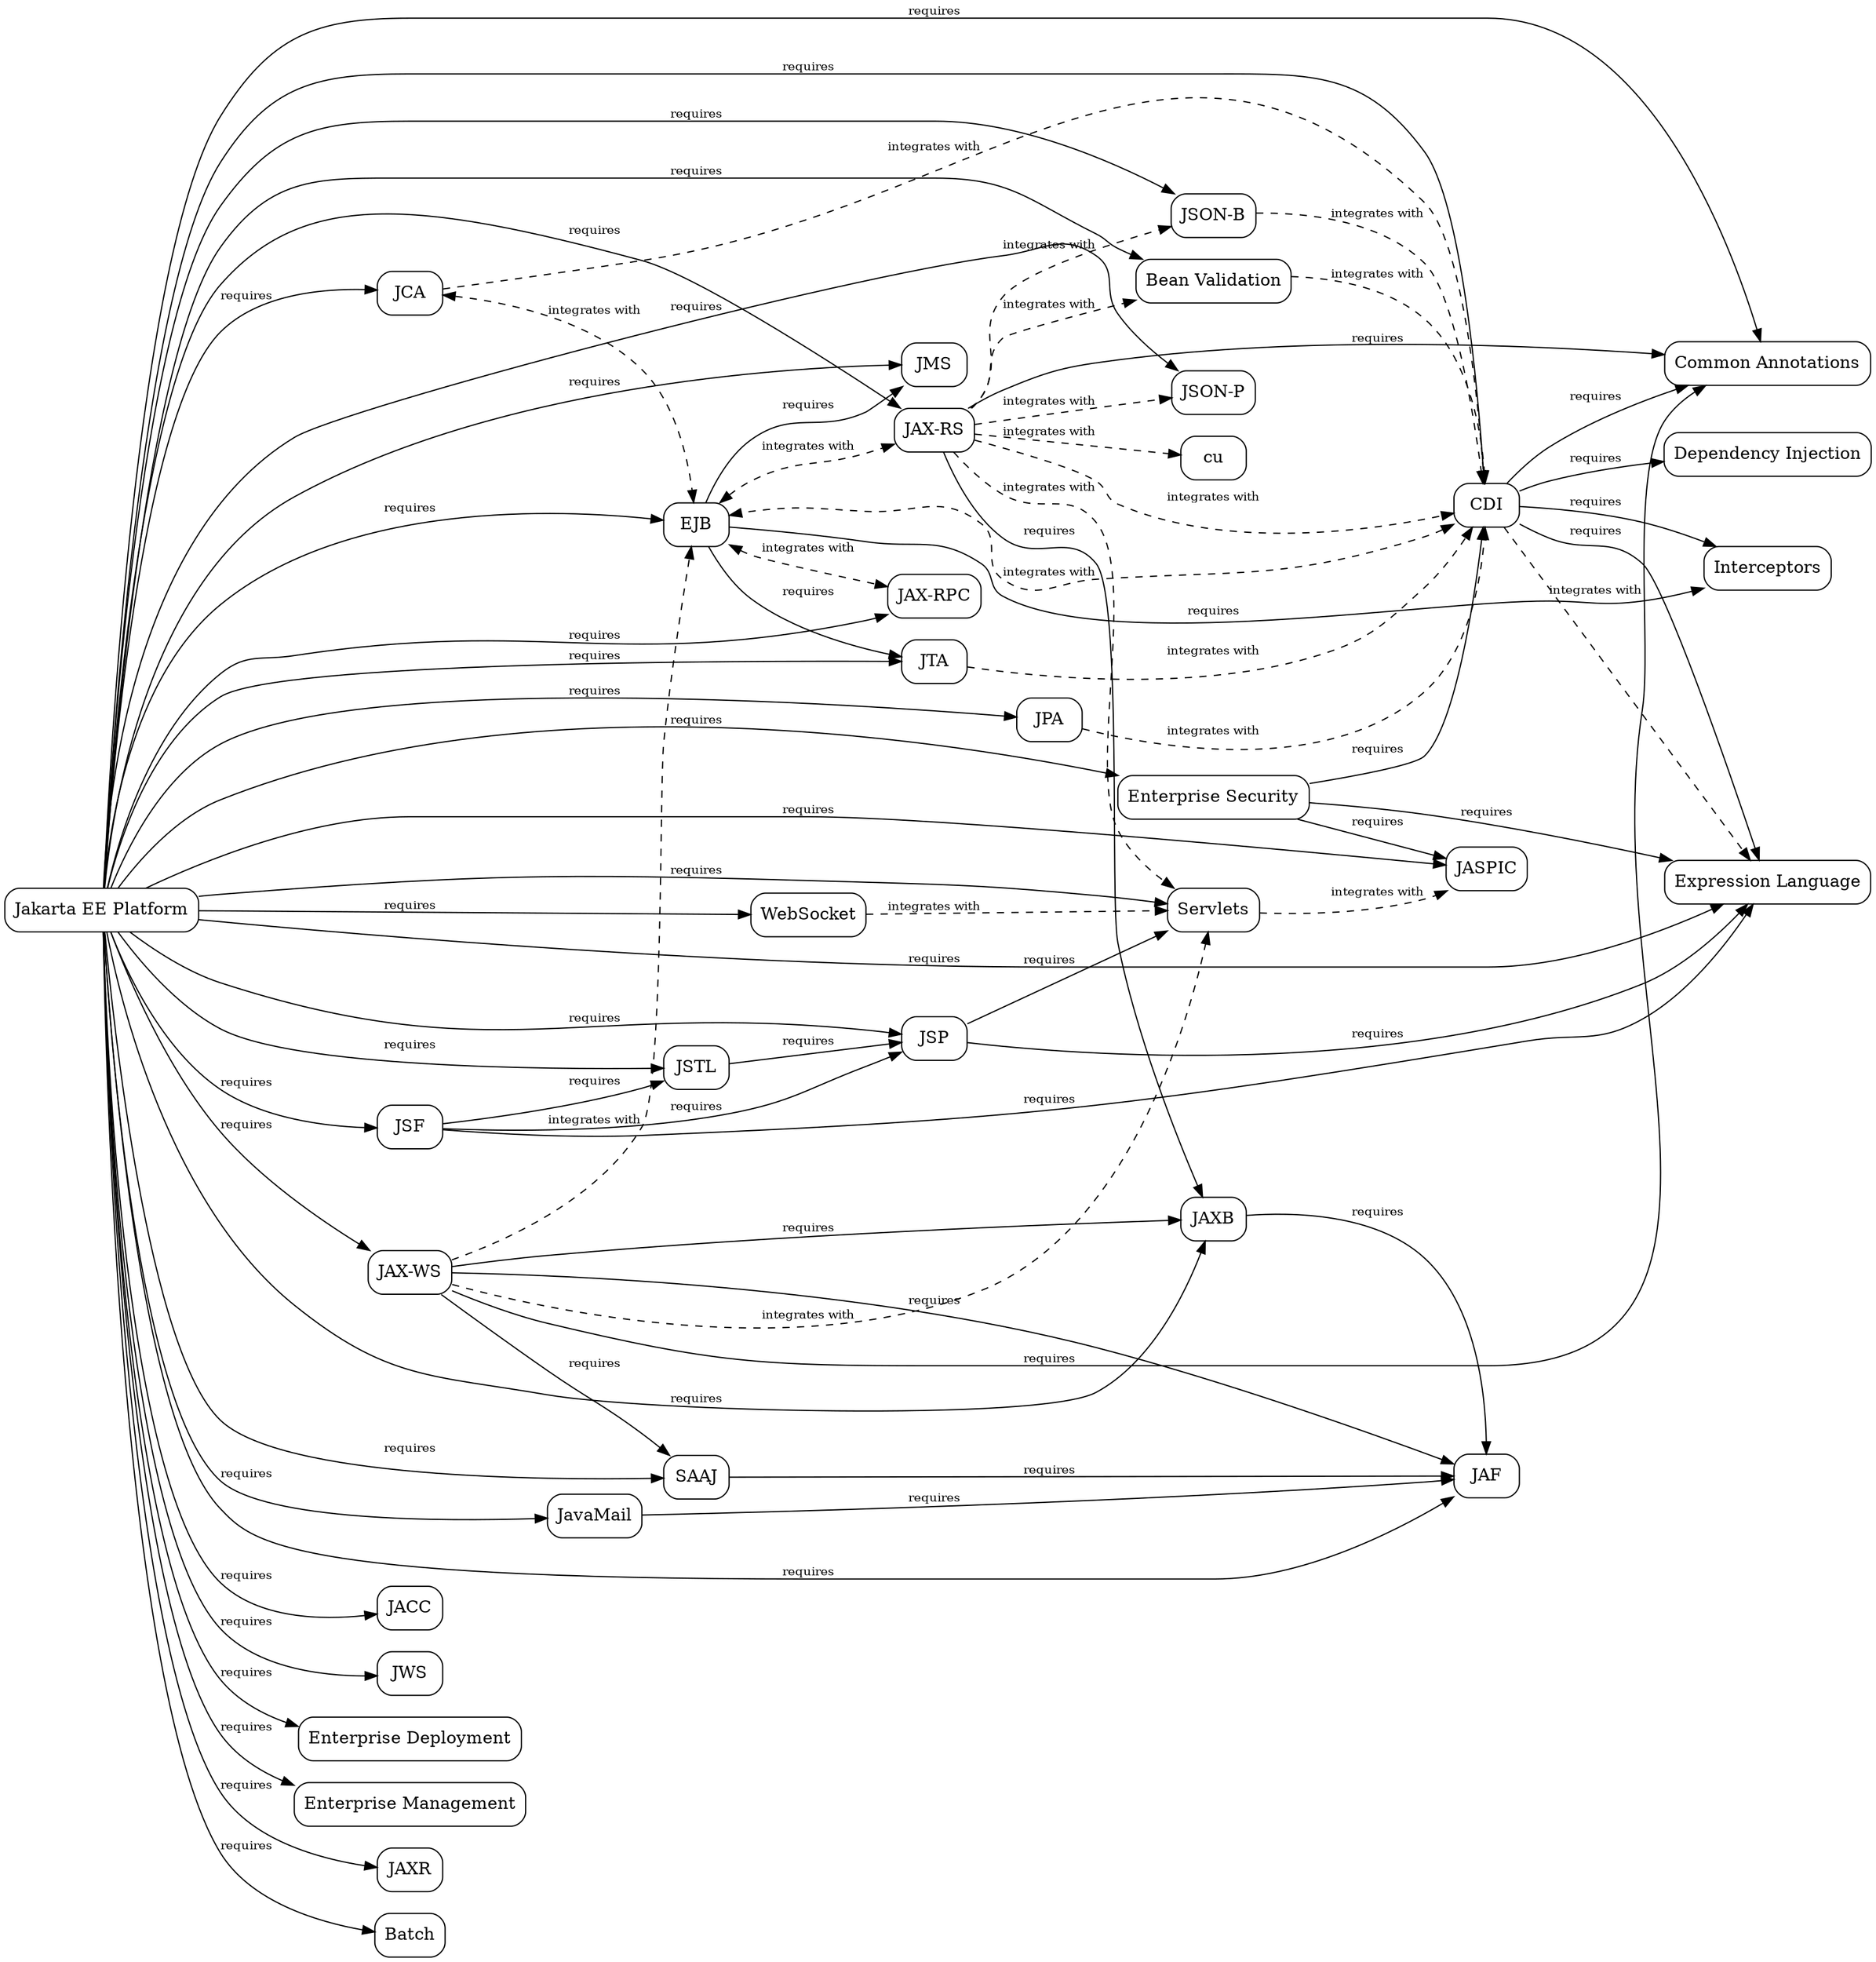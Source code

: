 /********************************************************************************
 * Copyright (c) 2018 Contributors to the Eclipse Foundation
 * 
 * See the NOTICE file(s) distributed with this work for additional
 * information regarding copyright ownership.
 * 
 * This program and the accompanying materials are made available under the
 * terms of the Eclipse Distribution License v. 1.0 which is available at
 * http://www.eclipse.org/org/documents/edl-v10.php.
 * 
 * SPDX-License-Identifier: BSD-3-Clause
 ********************************************************************************/

// This file defines a graph of the relationship between the Jakarta EE specs.
//
// Render using Graphviz.
// e.g. 
// > dot specs.dot -Tsvg > specs.svg
//

digraph G {
	rankdir=LR;
	rank=same;

	// "Specification" nodes
	node[ shape=box, style="rounded" ];
	jakartaee[ label="Jakarta EE Platform" ]	
	ca[ label="Common Annotations" ];
	ejb[ label="EJB" ];
	el[ label="Expression Language" ];
	es[ label="Enterprise Security" ];
	interceptors[ label="Interceptors" ];
	jacc[label="JACC"];
	jaf[ label="JAF" ];
	javamail[ label="JavaMail" ];
	jaspic[label="JASPIC"]; 
	jaxws[ label="JAX-WS" ];
	jws[ label="JWS" ];
	jaxb[ label="JAXB" ];
	jaxrs[ label="JAX-RS" ];
	jca[ label="JCA" ];
	jms[ label="JMS" ];
	jpa[ label="JPA" ];
	jsonb[ label="JSON-B" ];
	jsonp[ label="JSON-P" ];
	jsf[ label="JSF" ];
	jsp[ label="JSP" ];
	jstl[ label="JSTL" ];
	jta[ label="JTA" ];
	deployment[ label="Enterprise Deployment" ];
	management[ label="Enterprise Management" ];
	jaxr[ label="JAXR" ];
	servlet[ label="Servlets" ];
	websocket[ label="WebSocket" ];
	jaxrpc[ label="JAX-RPC" ];
	saaj[ label="SAAJ" ];
	cdi[ label="CDI" ];
	di[ label="Dependency Injection" ];
	bv[ label="Bean Validation" ];
	batch[ label="Batch" ];

	edge[ fontsize=10 ];

	// References between specifications.
	// e.g. EJB requires Interceptors, JTA, ...
	edge[ label="requires", style="solid" ];
	jakartaee -> ca;
	jakartaee -> ejb;
	jakartaee -> el;
	jakartaee -> es;
	jakartaee -> jacc;
	jakartaee -> jaf;
	jakartaee -> javamail;
	jakartaee -> jaspic;
	jakartaee -> jaxb;
	jakartaee -> jaxrs;
	jakartaee -> jaxws;
	jakartaee -> jws;
	jakartaee -> jca;
	jakartaee -> jms;
	jakartaee -> jpa;
	jakartaee -> jsonb;
	jakartaee -> jsonp;
	jakartaee -> jsf;
	jakartaee -> jsp;
	jakartaee -> jstl;
	jakartaee -> jta;
	jakartaee -> deployment;
	jakartaee -> management;
	jakartaee -> saaj;
	jakartaee -> jaxr;
	jakartaee -> servlet;
	jakartaee -> websocket;
	jakartaee -> jaxrpc;
	jakartaee -> cdi;
	jakartaee -> bv;
	jakartaee -> batch;
	ejb -> interceptors;
	ejb -> jta;
	ejb -> jms;
	jsf -> jsp;
	jsf -> el;
	jsf -> jstl;
	jstl -> jsp;
	jsp -> servlet;
	jsp -> el;
	javamail -> jaf;
	jaxws -> jaf;
	es -> jaspic;
	es -> cdi;
	es -> el;
	cdi -> di;
	cdi -> interceptors;
	cdi -> el;
	cdi -> ca;
	jaxrs -> ca;
	jaxrs -> jaxb;
	jaxws -> ca;
	jaxws -> saaj;
	jaxws -> jaxb;
	jaxb -> jaf;
	saaj -> jaf;

	// Integrations between specifications.
	edge[ label="integrates with", style="dashed" ];
	cdi -> ejb[ dir="both" ];
	cdi -> el; // TODO: is EL really REQUIRED on Jakarta EE Platform Containers? CDI-EL integration is mandatory for JSP and JSF
	ejb -> jaxrs [ dir="both" ]; // TODO: both specs define integration semantics
	ejb -> jaxrpc [ dir="both" ]; // TODO: this is pruned so can't be considered required
	jaxrs -> servlet;
	jaxrs -> cdi;
	jaxrs -> bv;
	jaxrs -> jsonp;
	jaxrs -> jsonb;
	jaxrs -> cu;
	jaxws -> ejb; // TODO: only via JSR109?
	jaxws -> servlet;
	jca -> ejb[ dir="both" ]; // TODO: who really defines the relationship?
	jca -> cdi; // TODO: 21.5 says something about dependency injection. Is JCA really integrated with CDI?
	jpa -> cdi;
	bv -> cdi;
	jsonb -> cdi;
	jta -> cdi;
	servlet -> jaspic;
	websocket -> servlet; // TODO: is this integration REQUIRED on Jakarta EE Platform containers?
}

